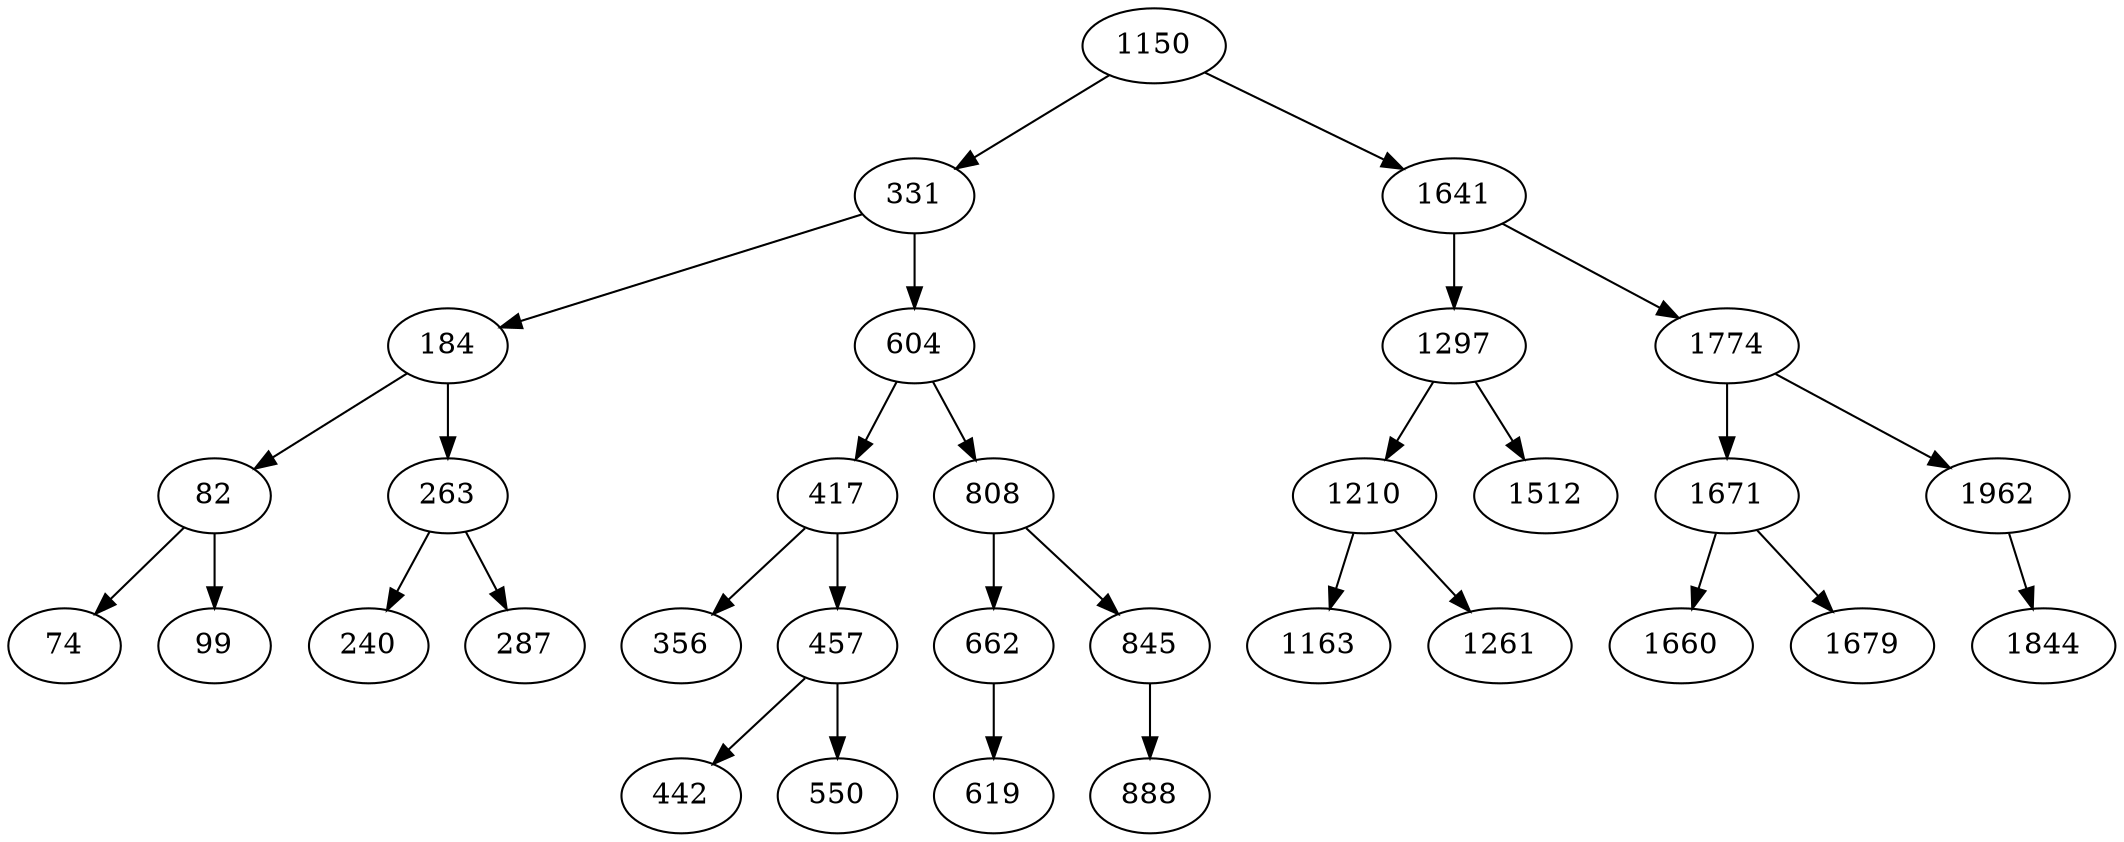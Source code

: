 digraph AVLBaum
{
1150 -> 331;
1150 -> 1641;
331 -> 184;
331 -> 604;
184 -> 82;
184 -> 263;
82 -> 74;
82 -> 99;
263 -> 240;
263 -> 287;
604 -> 417;
604 -> 808;
417 -> 356;
417 -> 457;
457 -> 442;
457 -> 550;
808 -> 662;
808 -> 845;
662 -> 619;
845 -> 888;
1641 -> 1297;
1641 -> 1774;
1297 -> 1210;
1297 -> 1512;
1210 -> 1163;
1210 -> 1261;
1774 -> 1671;
1774 -> 1962;
1671 -> 1660;
1671 -> 1679;
1962 -> 1844;
}
